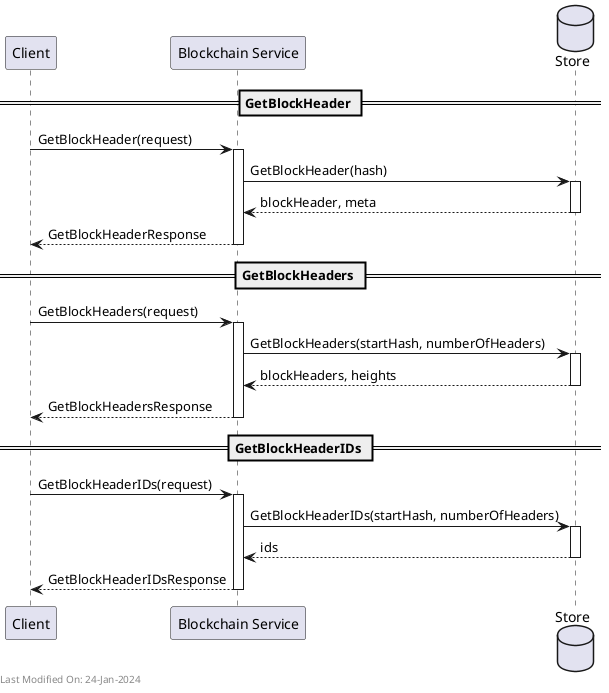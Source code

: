 @startuml
participant "Client" as Client
participant "Blockchain Service" as Blockchain
database "Store" as Store

== GetBlockHeader ==
Client -> Blockchain: GetBlockHeader(request)
activate Blockchain
Blockchain -> Store: GetBlockHeader(hash)
activate Store
Store --> Blockchain: blockHeader, meta
deactivate Store
Blockchain --> Client: GetBlockHeaderResponse
deactivate Blockchain

== GetBlockHeaders ==
Client -> Blockchain: GetBlockHeaders(request)
activate Blockchain
Blockchain -> Store: GetBlockHeaders(startHash, numberOfHeaders)
activate Store
Store --> Blockchain: blockHeaders, heights
deactivate Store
Blockchain --> Client: GetBlockHeadersResponse
deactivate Blockchain

== GetBlockHeaderIDs ==
Client -> Blockchain: GetBlockHeaderIDs(request)
activate Blockchain
Blockchain -> Store: GetBlockHeaderIDs(startHash, numberOfHeaders)
activate Store
Store --> Blockchain: ids
deactivate Store
Blockchain --> Client: GetBlockHeaderIDsResponse
deactivate Blockchain

left footer Last Modified On: 24-Jan-2024

@enduml
